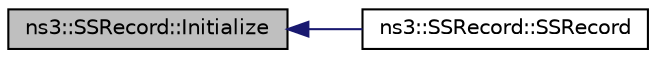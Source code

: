 digraph "ns3::SSRecord::Initialize"
{
  edge [fontname="Helvetica",fontsize="10",labelfontname="Helvetica",labelfontsize="10"];
  node [fontname="Helvetica",fontsize="10",shape=record];
  rankdir="LR";
  Node1 [label="ns3::SSRecord::Initialize",height=0.2,width=0.4,color="black", fillcolor="grey75", style="filled", fontcolor="black"];
  Node1 -> Node2 [dir="back",color="midnightblue",fontsize="10",style="solid"];
  Node2 [label="ns3::SSRecord::SSRecord",height=0.2,width=0.4,color="black", fillcolor="white", style="filled",URL="$d6/d5e/classns3_1_1SSRecord.html#a3afd909d9ef99e1adafdca3c0bf4c4c1"];
}
